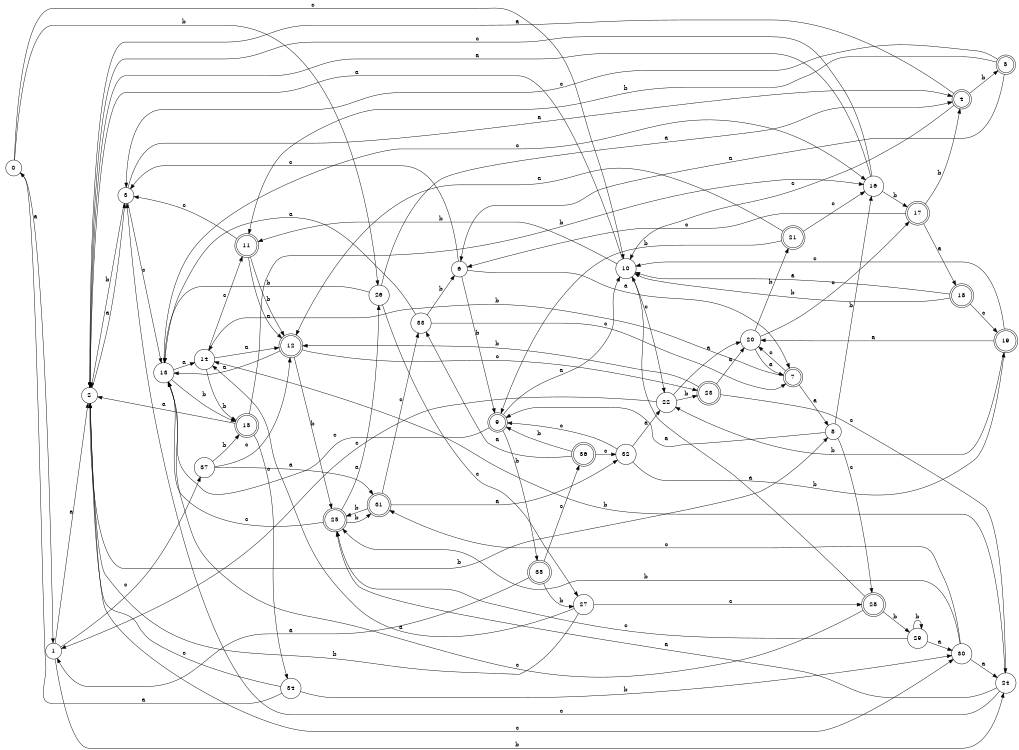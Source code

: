 digraph n31_5 {
__start0 [label="" shape="none"];

rankdir=LR;
size="8,5";

s0 [style="filled", color="black", fillcolor="white" shape="circle", label="0"];
s1 [style="filled", color="black", fillcolor="white" shape="circle", label="1"];
s2 [style="filled", color="black", fillcolor="white" shape="circle", label="2"];
s3 [style="filled", color="black", fillcolor="white" shape="circle", label="3"];
s4 [style="rounded,filled", color="black", fillcolor="white" shape="doublecircle", label="4"];
s5 [style="rounded,filled", color="black", fillcolor="white" shape="doublecircle", label="5"];
s6 [style="filled", color="black", fillcolor="white" shape="circle", label="6"];
s7 [style="rounded,filled", color="black", fillcolor="white" shape="doublecircle", label="7"];
s8 [style="filled", color="black", fillcolor="white" shape="circle", label="8"];
s9 [style="rounded,filled", color="black", fillcolor="white" shape="doublecircle", label="9"];
s10 [style="filled", color="black", fillcolor="white" shape="circle", label="10"];
s11 [style="rounded,filled", color="black", fillcolor="white" shape="doublecircle", label="11"];
s12 [style="rounded,filled", color="black", fillcolor="white" shape="doublecircle", label="12"];
s13 [style="filled", color="black", fillcolor="white" shape="circle", label="13"];
s14 [style="filled", color="black", fillcolor="white" shape="circle", label="14"];
s15 [style="rounded,filled", color="black", fillcolor="white" shape="doublecircle", label="15"];
s16 [style="filled", color="black", fillcolor="white" shape="circle", label="16"];
s17 [style="rounded,filled", color="black", fillcolor="white" shape="doublecircle", label="17"];
s18 [style="rounded,filled", color="black", fillcolor="white" shape="doublecircle", label="18"];
s19 [style="rounded,filled", color="black", fillcolor="white" shape="doublecircle", label="19"];
s20 [style="filled", color="black", fillcolor="white" shape="circle", label="20"];
s21 [style="rounded,filled", color="black", fillcolor="white" shape="doublecircle", label="21"];
s22 [style="filled", color="black", fillcolor="white" shape="circle", label="22"];
s23 [style="rounded,filled", color="black", fillcolor="white" shape="doublecircle", label="23"];
s24 [style="filled", color="black", fillcolor="white" shape="circle", label="24"];
s25 [style="rounded,filled", color="black", fillcolor="white" shape="doublecircle", label="25"];
s26 [style="filled", color="black", fillcolor="white" shape="circle", label="26"];
s27 [style="filled", color="black", fillcolor="white" shape="circle", label="27"];
s28 [style="rounded,filled", color="black", fillcolor="white" shape="doublecircle", label="28"];
s29 [style="filled", color="black", fillcolor="white" shape="circle", label="29"];
s30 [style="filled", color="black", fillcolor="white" shape="circle", label="30"];
s31 [style="rounded,filled", color="black", fillcolor="white" shape="doublecircle", label="31"];
s32 [style="filled", color="black", fillcolor="white" shape="circle", label="32"];
s33 [style="filled", color="black", fillcolor="white" shape="circle", label="33"];
s34 [style="filled", color="black", fillcolor="white" shape="circle", label="34"];
s35 [style="rounded,filled", color="black", fillcolor="white" shape="doublecircle", label="35"];
s36 [style="rounded,filled", color="black", fillcolor="white" shape="doublecircle", label="36"];
s37 [style="filled", color="black", fillcolor="white" shape="circle", label="37"];
s0 -> s1 [label="a"];
s0 -> s26 [label="b"];
s0 -> s10 [label="c"];
s1 -> s2 [label="a"];
s1 -> s24 [label="b"];
s1 -> s37 [label="c"];
s2 -> s3 [label="a"];
s2 -> s8 [label="b"];
s2 -> s30 [label="c"];
s3 -> s4 [label="a"];
s3 -> s2 [label="b"];
s3 -> s13 [label="c"];
s4 -> s2 [label="a"];
s4 -> s5 [label="b"];
s4 -> s10 [label="c"];
s5 -> s6 [label="a"];
s5 -> s11 [label="b"];
s5 -> s3 [label="c"];
s6 -> s7 [label="a"];
s6 -> s9 [label="b"];
s6 -> s3 [label="c"];
s7 -> s8 [label="a"];
s7 -> s14 [label="b"];
s7 -> s20 [label="c"];
s8 -> s9 [label="a"];
s8 -> s16 [label="b"];
s8 -> s28 [label="c"];
s9 -> s10 [label="a"];
s9 -> s35 [label="b"];
s9 -> s13 [label="c"];
s10 -> s2 [label="a"];
s10 -> s11 [label="b"];
s10 -> s22 [label="c"];
s11 -> s12 [label="a"];
s11 -> s12 [label="b"];
s11 -> s3 [label="c"];
s12 -> s13 [label="a"];
s12 -> s25 [label="b"];
s12 -> s23 [label="c"];
s13 -> s14 [label="a"];
s13 -> s15 [label="b"];
s13 -> s16 [label="c"];
s14 -> s12 [label="a"];
s14 -> s15 [label="b"];
s14 -> s11 [label="c"];
s15 -> s2 [label="a"];
s15 -> s16 [label="b"];
s15 -> s34 [label="c"];
s16 -> s2 [label="a"];
s16 -> s17 [label="b"];
s16 -> s2 [label="c"];
s17 -> s18 [label="a"];
s17 -> s4 [label="b"];
s17 -> s6 [label="c"];
s18 -> s10 [label="a"];
s18 -> s10 [label="b"];
s18 -> s19 [label="c"];
s19 -> s20 [label="a"];
s19 -> s22 [label="b"];
s19 -> s10 [label="c"];
s20 -> s7 [label="a"];
s20 -> s21 [label="b"];
s20 -> s17 [label="c"];
s21 -> s12 [label="a"];
s21 -> s9 [label="b"];
s21 -> s16 [label="c"];
s22 -> s20 [label="a"];
s22 -> s23 [label="b"];
s22 -> s1 [label="c"];
s23 -> s20 [label="a"];
s23 -> s12 [label="b"];
s23 -> s24 [label="c"];
s24 -> s25 [label="a"];
s24 -> s14 [label="b"];
s24 -> s3 [label="c"];
s25 -> s26 [label="a"];
s25 -> s31 [label="b"];
s25 -> s13 [label="c"];
s26 -> s4 [label="a"];
s26 -> s13 [label="b"];
s26 -> s27 [label="c"];
s27 -> s14 [label="a"];
s27 -> s2 [label="b"];
s27 -> s28 [label="c"];
s28 -> s10 [label="a"];
s28 -> s29 [label="b"];
s28 -> s13 [label="c"];
s29 -> s30 [label="a"];
s29 -> s29 [label="b"];
s29 -> s25 [label="c"];
s30 -> s24 [label="a"];
s30 -> s25 [label="b"];
s30 -> s31 [label="c"];
s31 -> s32 [label="a"];
s31 -> s25 [label="b"];
s31 -> s33 [label="c"];
s32 -> s22 [label="a"];
s32 -> s19 [label="b"];
s32 -> s9 [label="c"];
s33 -> s13 [label="a"];
s33 -> s6 [label="b"];
s33 -> s7 [label="c"];
s34 -> s0 [label="a"];
s34 -> s30 [label="b"];
s34 -> s2 [label="c"];
s35 -> s1 [label="a"];
s35 -> s27 [label="b"];
s35 -> s36 [label="c"];
s36 -> s33 [label="a"];
s36 -> s9 [label="b"];
s36 -> s32 [label="c"];
s37 -> s31 [label="a"];
s37 -> s15 [label="b"];
s37 -> s12 [label="c"];

}